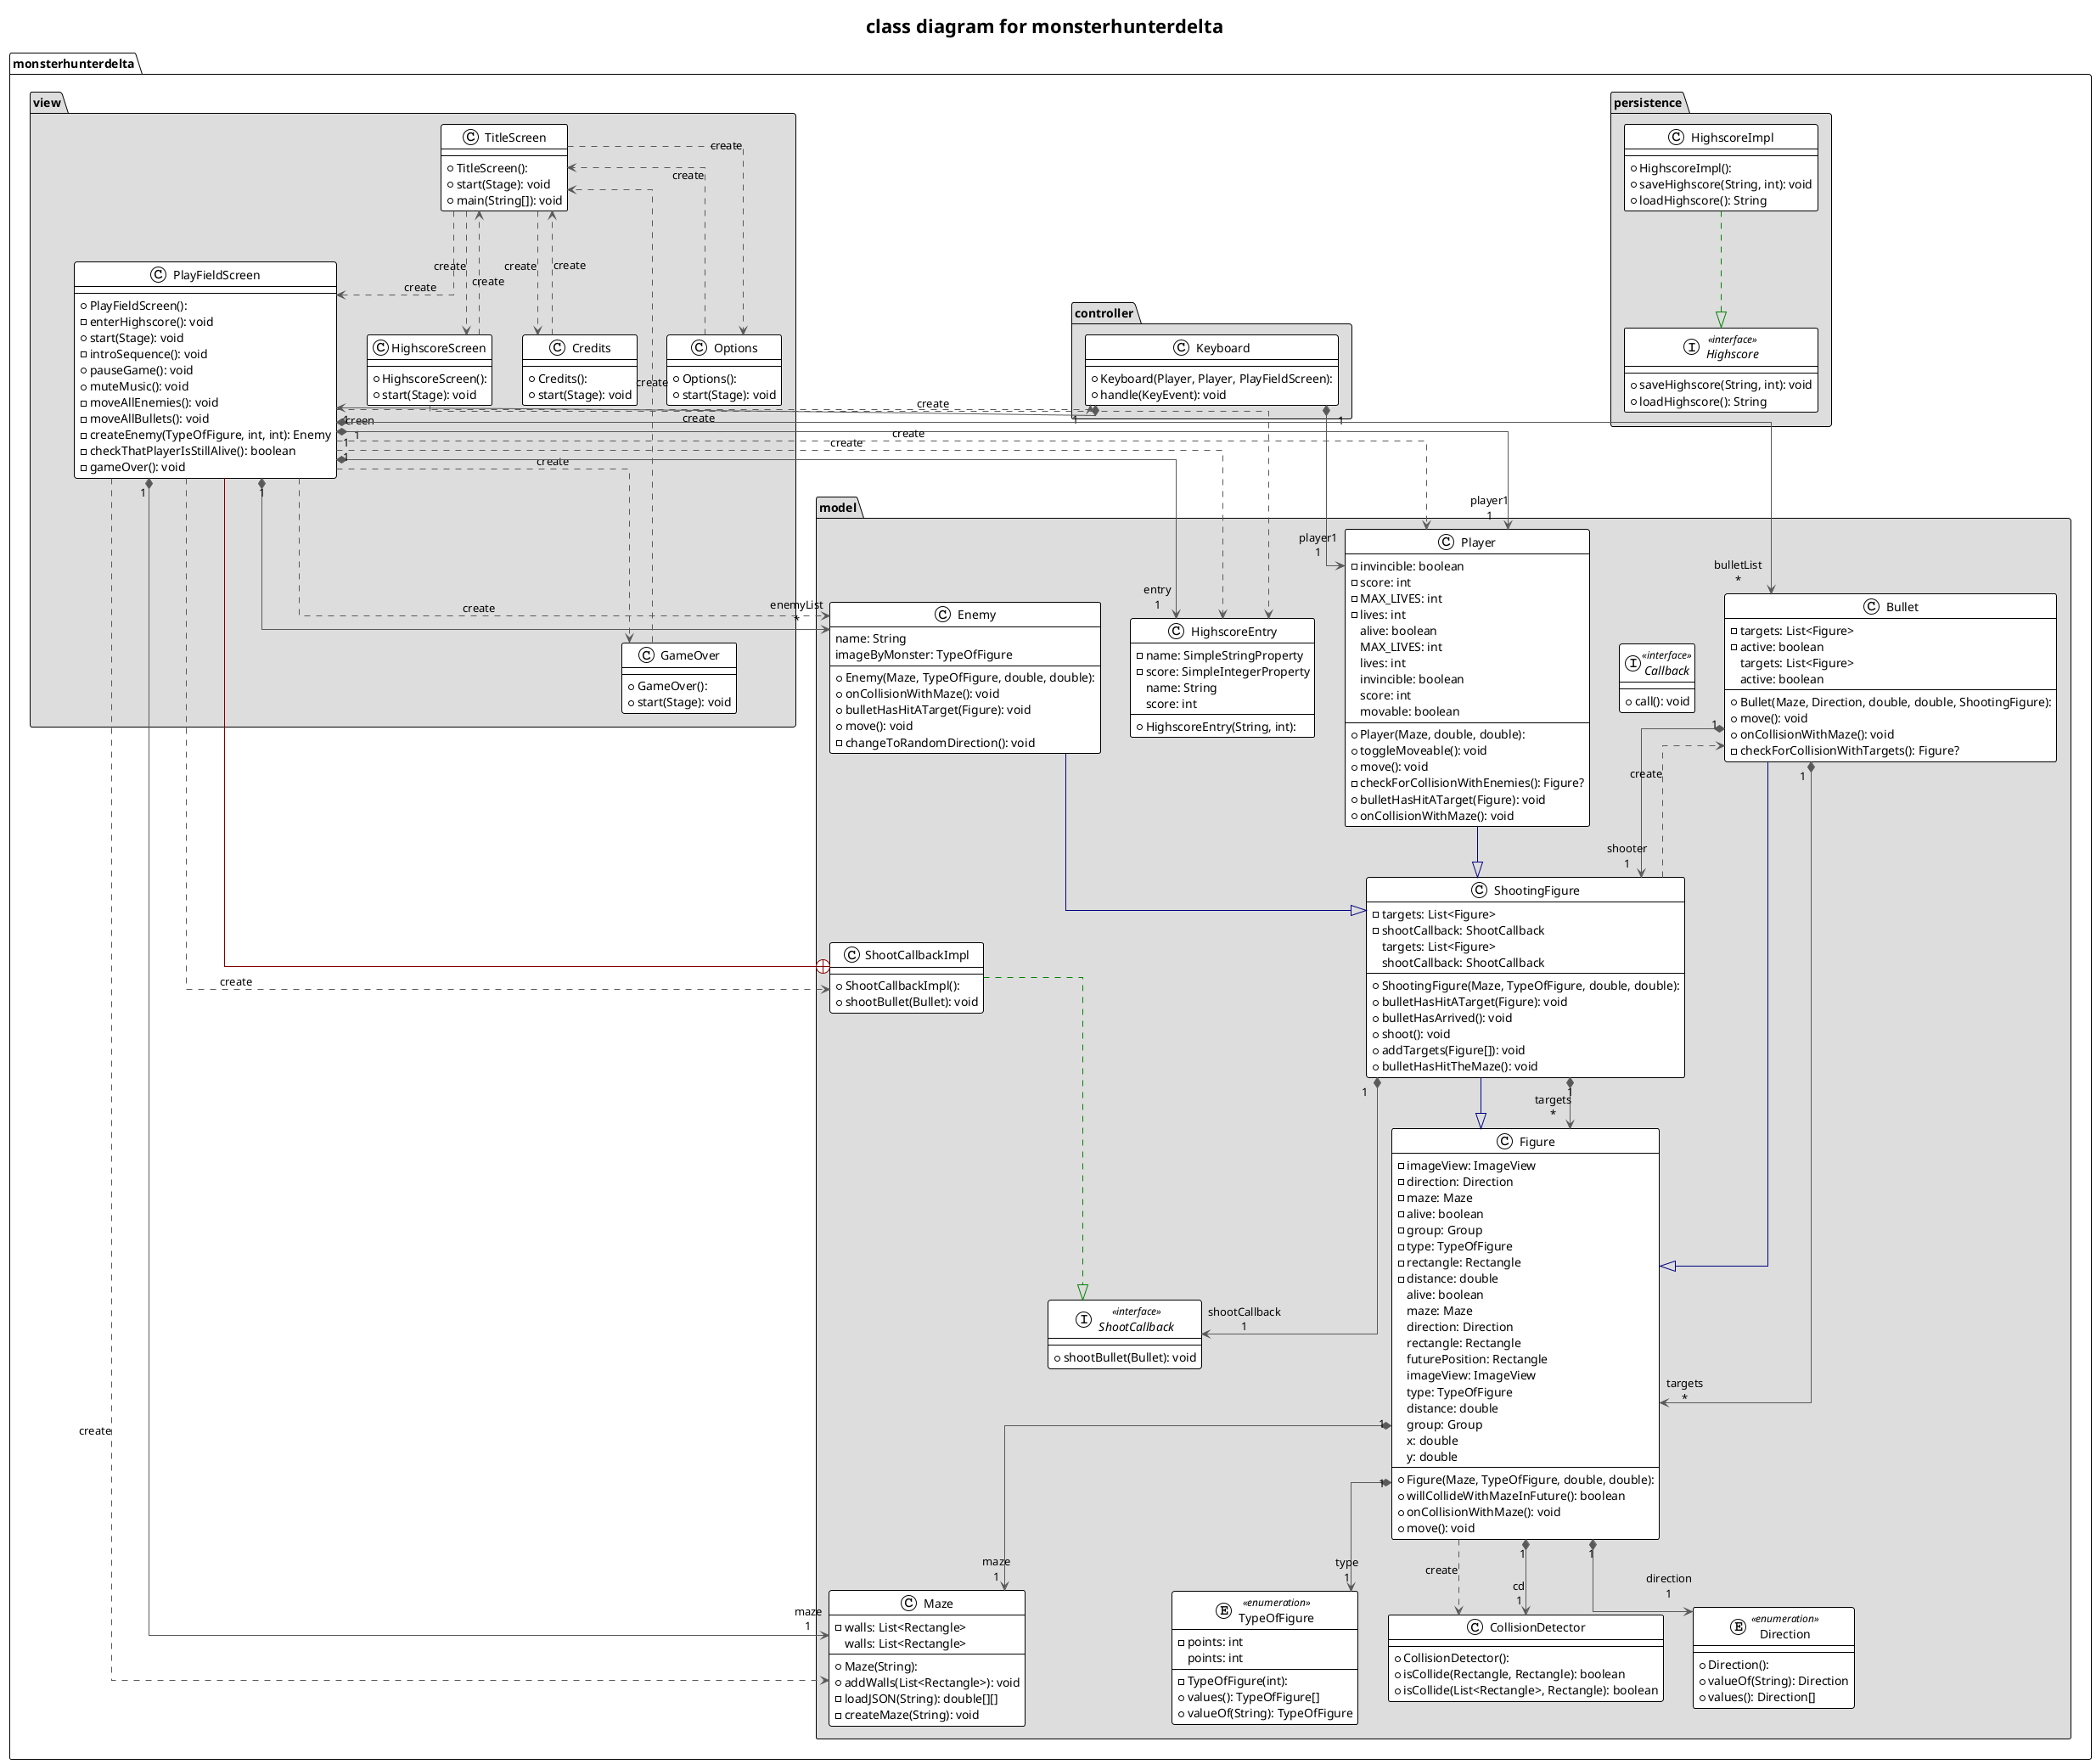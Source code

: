 @startuml
title "class diagram for monsterhunterdelta"
'Anmerkung: ECS -> Noch ergänzen, Anforderungne ergänzen

!theme plain
top to bottom direction
skinparam linetype ortho




package "monsterhunterdelta.persistence" #DDDDDD {
interface Highscore << interface >> {
  + saveHighscore(String, int): void
  + loadHighscore(): String
}
class HighscoreImpl {
  + HighscoreImpl():
  + saveHighscore(String, int): void
  + loadHighscore(): String
}

}

package "monsterhunterdelta.controller" #DDDDDD {
class Keyboard {
  + Keyboard(Player, Player, PlayFieldScreen):
  + handle(KeyEvent): void
}
}


package "monsterhunterdelta.model" #DDDDDD {



class Bullet {
  + Bullet(Maze, Direction, double, double, ShootingFigure):
  - targets: List<Figure>
  - active: boolean
  + move(): void
  + onCollisionWithMaze(): void
  - checkForCollisionWithTargets(): Figure?
   targets: List<Figure>
   active: boolean
}
interface Callback << interface >> {
  + call(): void
}
class CollisionDetector {
  + CollisionDetector():
  + isCollide(Rectangle, Rectangle): boolean
  + isCollide(List<Rectangle>, Rectangle): boolean
}

enum Direction << enumeration >> {
  + Direction():
  + valueOf(String): Direction
  + values(): Direction[]
}
class Enemy {
  + Enemy(Maze, TypeOfFigure, double, double):
  + onCollisionWithMaze(): void
  + bulletHasHitATarget(Figure): void
  + move(): void
  - changeToRandomDirection(): void
   name: String
   imageByMonster: TypeOfFigure
}
class Figure {
  + Figure(Maze, TypeOfFigure, double, double):
  - imageView: ImageView
  - direction: Direction
  - maze: Maze
  - alive: boolean
  - group: Group
  - type: TypeOfFigure
  - rectangle: Rectangle
  - distance: double
  + willCollideWithMazeInFuture(): boolean
  + onCollisionWithMaze(): void
  + move(): void
   alive: boolean
   maze: Maze
   direction: Direction
   rectangle: Rectangle
   futurePosition: Rectangle
   imageView: ImageView
   type: TypeOfFigure
   distance: double
   group: Group
   x: double
   y: double
}



class HighscoreEntry {
  + HighscoreEntry(String, int):
  - name: SimpleStringProperty
  - score: SimpleIntegerProperty
   name: String
   score: int
}



class Maze {
  + Maze(String):
  - walls: List<Rectangle>
  + addWalls(List<Rectangle>): void
  - loadJSON(String): double[][]
  - createMaze(String): void
   walls: List<Rectangle>
}


class Player {
  + Player(Maze, double, double):
  - invincible: boolean
  - score: int
  - MAX_LIVES: int
  - lives: int
  + toggleMoveable(): void
  + move(): void
  - checkForCollisionWithEnemies(): Figure?
  + bulletHasHitATarget(Figure): void
  + onCollisionWithMaze(): void
   alive: boolean
   MAX_LIVES: int
   lives: int
   invincible: boolean
   score: int
   movable: boolean
}
interface ShootCallback << interface >> {
  + shootBullet(Bullet): void
}
class ShootCallbackImpl {
  + ShootCallbackImpl():
  + shootBullet(Bullet): void
}
class ShootingFigure {
  + ShootingFigure(Maze, TypeOfFigure, double, double):
  - targets: List<Figure>
  - shootCallback: ShootCallback
  + bulletHasHitATarget(Figure): void
  + bulletHasArrived(): void
  + shoot(): void
  + addTargets(Figure[]): void
  + bulletHasHitTheMaze(): void
   targets: List<Figure>
   shootCallback: ShootCallback
}

enum TypeOfFigure << enumeration >> {
  - TypeOfFigure(int):
  - points: int
  + values(): TypeOfFigure[]
  + valueOf(String): TypeOfFigure
   points: int
}

}
package "monsterhunterdelta.view" #DDDDDD {

class TitleScreen {
  + TitleScreen():
  + start(Stage): void
  + main(String[]): void
}

class PlayFieldScreen {
  + PlayFieldScreen():
  - enterHighscore(): void
  + start(Stage): void
  - introSequence(): void
  + pauseGame(): void
  + muteMusic(): void
  - moveAllEnemies(): void
  - moveAllBullets(): void
  - createEnemy(TypeOfFigure, int, int): Enemy
  - checkThatPlayerIsStillAlive(): boolean
  - gameOver(): void
}

class HighscoreScreen {
  + HighscoreScreen():
  + start(Stage): void
}

class GameOver {
  + GameOver():
  + start(Stage): void
}

class Credits {
  + Credits():
  + start(Stage): void
}
class Options {
  + Options():
  + start(Stage): void
}
}

Bullet                         -[#000082,plain]-^  Figure
Bullet                        "1" *-[#595959,plain]-> "targets\n*" Figure
Bullet                        "1" *-[#595959,plain]-> "shooter\n1" ShootingFigure
Credits                        -[#595959,dashed]->  TitleScreen                   : "«create»"
Enemy                          -[#000082,plain]-^  ShootingFigure
Figure                         -[#595959,dashed]->  CollisionDetector             : "«create»"
Figure                        "1" *-[#595959,plain]-> "cd\n1" CollisionDetector
Figure                        "1" *-[#595959,plain]-> "direction\n1" Direction
Figure                        "1" *-[#595959,plain]-> "maze\n1" Maze
Figure                        "1" *-[#595959,plain]-> "type\n1" TypeOfFigure
GameOver                       -[#595959,dashed]->  TitleScreen                   : "«create»"
HighscoreImpl                  -[#008200,dashed]-^  Highscore
HighscoreScreen                -[#595959,dashed]->  HighscoreEntry                : "«create»"
HighscoreScreen                -[#595959,dashed]->  TitleScreen                   : "«create»"
Keyboard                      "1" *-[#595959,plain]-> "screen\n1" PlayFieldScreen
Keyboard                      "1" *-[#595959,plain]-> "player1\n1" Player
Options                        -[#595959,dashed]->  TitleScreen                   : "«create»"
PlayFieldScreen               "1" *-[#595959,plain]-> "bulletList\n*" Bullet
PlayFieldScreen                -[#595959,dashed]->  Enemy                         : "«create»"
PlayFieldScreen               "1" *-[#595959,plain]-> "enemyList\n*" Enemy
PlayFieldScreen                -[#595959,dashed]->  GameOver                      : "«create»"
PlayFieldScreen                -[#595959,dashed]->  HighscoreEntry                : "«create»"
PlayFieldScreen               "1" *-[#595959,plain]-> "entry\n1" HighscoreEntry
PlayFieldScreen                -[#595959,dashed]->  Keyboard                      : "«create»"
PlayFieldScreen               "1" *-[#595959,plain]-> "maze\n1" Maze
PlayFieldScreen                -[#595959,dashed]->  Maze                          : "«create»"
PlayFieldScreen               "1" *-[#595959,plain]-> "player1\n1" Player
PlayFieldScreen                -[#595959,dashed]->  Player                        : "«create»"
PlayFieldScreen                -[#595959,dashed]->  ShootCallbackImpl             : "«create»"
Player                         -[#000082,plain]-^  ShootingFigure
ShootCallbackImpl              +-[#820000,plain]-  PlayFieldScreen
ShootCallbackImpl              -[#008200,dashed]-^  ShootCallback
ShootingFigure                 -[#595959,dashed]->  Bullet                        : "«create»"
ShootingFigure                 -[#000082,plain]-^  Figure
ShootingFigure                "1" *-[#595959,plain]-> "targets\n*" Figure
ShootingFigure                "1" *-[#595959,plain]-> "shootCallback\n1" ShootCallback
TitleScreen                    -[#595959,dashed]->  Credits                       : "«create»"
TitleScreen                    -[#595959,dashed]->  HighscoreScreen               : "«create»"
TitleScreen                    -[#595959,dashed]->  Options                       : "«create»"
TitleScreen                    -[#595959,dashed]->  PlayFieldScreen               : "«create»"
@enduml
